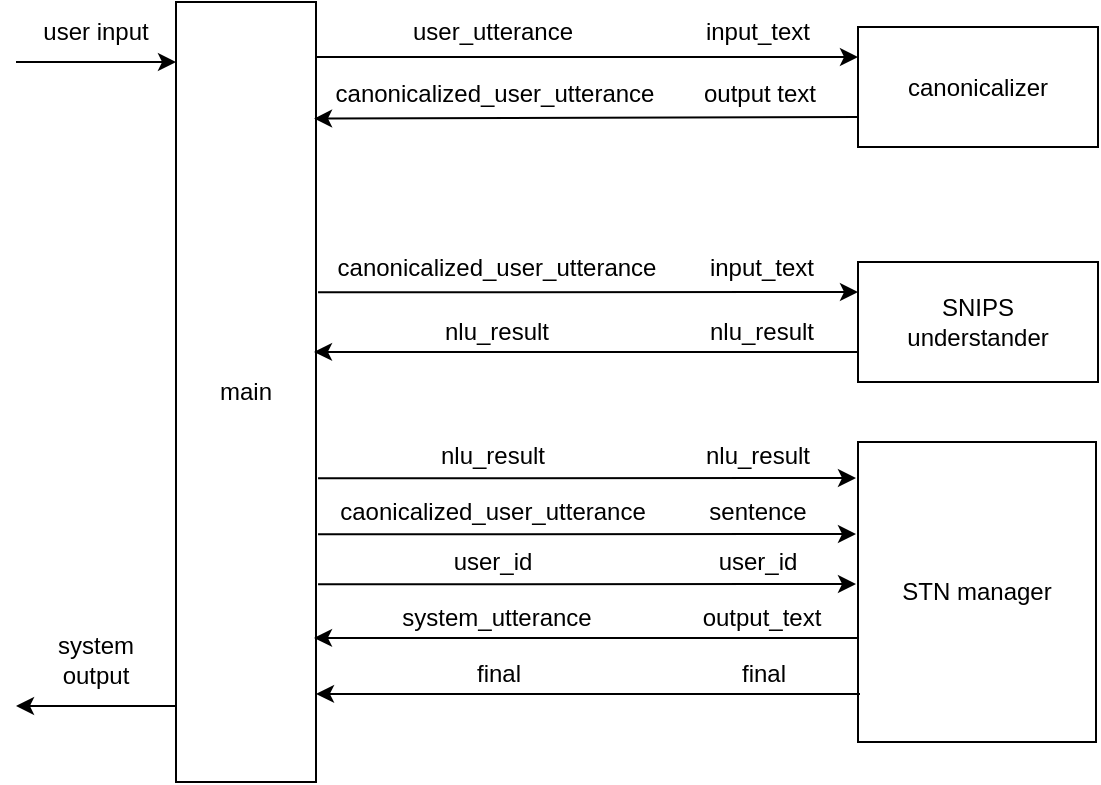 <mxfile version="20.2.3" type="device"><diagram id="0jzvoz7xoONC1ta8vLtH" name="ページ1"><mxGraphModel dx="781" dy="514" grid="1" gridSize="10" guides="1" tooltips="1" connect="1" arrows="1" fold="1" page="1" pageScale="1" pageWidth="827" pageHeight="1169" math="0" shadow="0"><root><mxCell id="0"/><mxCell id="1" parent="0"/><mxCell id="6nG_dfres4fqL1OyFaTb-1" value="main" style="rounded=0;whiteSpace=wrap;html=1;" parent="1" vertex="1"><mxGeometry x="230" y="140" width="70" height="390" as="geometry"/></mxCell><mxCell id="6nG_dfres4fqL1OyFaTb-2" value="canonicalizer" style="rounded=0;whiteSpace=wrap;html=1;" parent="1" vertex="1"><mxGeometry x="571" y="152.5" width="120" height="60" as="geometry"/></mxCell><mxCell id="6nG_dfres4fqL1OyFaTb-3" value="SNIPS &lt;br&gt;understander" style="rounded=0;whiteSpace=wrap;html=1;" parent="1" vertex="1"><mxGeometry x="571" y="270" width="120" height="60" as="geometry"/></mxCell><mxCell id="6nG_dfres4fqL1OyFaTb-4" value="STN manager" style="rounded=0;whiteSpace=wrap;html=1;" parent="1" vertex="1"><mxGeometry x="571" y="360" width="119" height="150" as="geometry"/></mxCell><mxCell id="6nG_dfres4fqL1OyFaTb-5" value="" style="endArrow=classic;html=1;rounded=0;exitX=0.996;exitY=0.141;exitDx=0;exitDy=0;exitPerimeter=0;entryX=0;entryY=0.25;entryDx=0;entryDy=0;" parent="1" target="6nG_dfres4fqL1OyFaTb-2" edge="1"><mxGeometry width="50" height="50" relative="1" as="geometry"><mxPoint x="299.72" y="167.49" as="sourcePoint"/><mxPoint x="570" y="162.5" as="targetPoint"/></mxGeometry></mxCell><mxCell id="6nG_dfres4fqL1OyFaTb-6" value="" style="endArrow=classic;html=1;rounded=0;exitX=0;exitY=0.75;exitDx=0;exitDy=0;entryX=0.986;entryY=0.22;entryDx=0;entryDy=0;entryPerimeter=0;" parent="1" source="6nG_dfres4fqL1OyFaTb-2" edge="1"><mxGeometry width="50" height="50" relative="1" as="geometry"><mxPoint x="301.03" y="259.68" as="sourcePoint"/><mxPoint x="299.02" y="198.3" as="targetPoint"/></mxGeometry></mxCell><mxCell id="6nG_dfres4fqL1OyFaTb-7" value="" style="endArrow=classic;html=1;rounded=0;exitX=1.029;exitY=0.178;exitDx=0;exitDy=0;exitPerimeter=0;entryX=0;entryY=0.25;entryDx=0;entryDy=0;" parent="1" target="6nG_dfres4fqL1OyFaTb-3" edge="1"><mxGeometry width="50" height="50" relative="1" as="geometry"><mxPoint x="301.03" y="285.18" as="sourcePoint"/><mxPoint x="429" y="285" as="targetPoint"/></mxGeometry></mxCell><mxCell id="6nG_dfres4fqL1OyFaTb-8" value="" style="endArrow=classic;html=1;rounded=0;exitX=0;exitY=0.75;exitDx=0;exitDy=0;entryX=1;entryY=0.274;entryDx=0;entryDy=0;entryPerimeter=0;" parent="1" source="6nG_dfres4fqL1OyFaTb-3" edge="1"><mxGeometry width="50" height="50" relative="1" as="geometry"><mxPoint x="429" y="315" as="sourcePoint"/><mxPoint x="299" y="314.94" as="targetPoint"/></mxGeometry></mxCell><mxCell id="6nG_dfres4fqL1OyFaTb-9" value="" style="endArrow=classic;html=1;rounded=0;exitX=1.029;exitY=0.178;exitDx=0;exitDy=0;exitPerimeter=0;" parent="1" edge="1"><mxGeometry width="50" height="50" relative="1" as="geometry"><mxPoint x="301.03" y="378.18" as="sourcePoint"/><mxPoint x="570" y="378" as="targetPoint"/></mxGeometry></mxCell><mxCell id="6nG_dfres4fqL1OyFaTb-11" value="" style="endArrow=classic;html=1;rounded=0;entryX=0;entryY=0.25;entryDx=0;entryDy=0;" parent="1" edge="1"><mxGeometry width="50" height="50" relative="1" as="geometry"><mxPoint x="150" y="170" as="sourcePoint"/><mxPoint x="230" y="170" as="targetPoint"/></mxGeometry></mxCell><mxCell id="6nG_dfres4fqL1OyFaTb-12" value="" style="endArrow=classic;html=1;rounded=0;exitX=0;exitY=0.75;exitDx=0;exitDy=0;" parent="1" edge="1"><mxGeometry width="50" height="50" relative="1" as="geometry"><mxPoint x="230" y="492" as="sourcePoint"/><mxPoint x="150" y="492" as="targetPoint"/></mxGeometry></mxCell><mxCell id="W3RRk2SyyBqXtN76rQBY-1" value="user input" style="text;html=1;strokeColor=none;fillColor=none;align=center;verticalAlign=middle;whiteSpace=wrap;rounded=0;" parent="1" vertex="1"><mxGeometry x="160" y="140" width="60" height="30" as="geometry"/></mxCell><mxCell id="W3RRk2SyyBqXtN76rQBY-3" value="system output" style="text;html=1;strokeColor=none;fillColor=none;align=center;verticalAlign=middle;whiteSpace=wrap;rounded=0;" parent="1" vertex="1"><mxGeometry x="160" y="454" width="60" height="30" as="geometry"/></mxCell><mxCell id="iua9zefK4cCjFermVdLk-1" value="input_text" style="text;html=1;strokeColor=none;fillColor=none;align=center;verticalAlign=middle;whiteSpace=wrap;rounded=0;" parent="1" vertex="1"><mxGeometry x="491" y="140" width="60" height="30" as="geometry"/></mxCell><mxCell id="iua9zefK4cCjFermVdLk-2" value="user_utterance" style="text;html=1;strokeColor=none;fillColor=none;align=center;verticalAlign=middle;whiteSpace=wrap;rounded=0;" parent="1" vertex="1"><mxGeometry x="346" y="143.5" width="85" height="23" as="geometry"/></mxCell><mxCell id="iua9zefK4cCjFermVdLk-3" value="canonicalized_user_utterance" style="text;html=1;strokeColor=none;fillColor=none;align=center;verticalAlign=middle;whiteSpace=wrap;rounded=0;" parent="1" vertex="1"><mxGeometry x="347" y="174.5" width="85" height="23" as="geometry"/></mxCell><mxCell id="iua9zefK4cCjFermVdLk-4" value="output text" style="text;html=1;strokeColor=none;fillColor=none;align=center;verticalAlign=middle;whiteSpace=wrap;rounded=0;" parent="1" vertex="1"><mxGeometry x="492" y="171" width="60" height="30" as="geometry"/></mxCell><mxCell id="iua9zefK4cCjFermVdLk-5" value="canonicalized_user_utterance" style="text;html=1;strokeColor=none;fillColor=none;align=center;verticalAlign=middle;whiteSpace=wrap;rounded=0;" parent="1" vertex="1"><mxGeometry x="348" y="261" width="85" height="23" as="geometry"/></mxCell><mxCell id="iua9zefK4cCjFermVdLk-6" value="input_text" style="text;html=1;strokeColor=none;fillColor=none;align=center;verticalAlign=middle;whiteSpace=wrap;rounded=0;" parent="1" vertex="1"><mxGeometry x="493" y="257.5" width="60" height="30" as="geometry"/></mxCell><mxCell id="iua9zefK4cCjFermVdLk-7" value="nlu_result" style="text;html=1;strokeColor=none;fillColor=none;align=center;verticalAlign=middle;whiteSpace=wrap;rounded=0;" parent="1" vertex="1"><mxGeometry x="348" y="293" width="85" height="23" as="geometry"/></mxCell><mxCell id="iua9zefK4cCjFermVdLk-8" value="nlu_result" style="text;html=1;strokeColor=none;fillColor=none;align=center;verticalAlign=middle;whiteSpace=wrap;rounded=0;" parent="1" vertex="1"><mxGeometry x="493" y="289.5" width="60" height="30" as="geometry"/></mxCell><mxCell id="iua9zefK4cCjFermVdLk-9" value="nlu_result" style="text;html=1;strokeColor=none;fillColor=none;align=center;verticalAlign=middle;whiteSpace=wrap;rounded=0;" parent="1" vertex="1"><mxGeometry x="346" y="355.5" width="85" height="23" as="geometry"/></mxCell><mxCell id="iua9zefK4cCjFermVdLk-10" value="nlu_result" style="text;html=1;strokeColor=none;fillColor=none;align=center;verticalAlign=middle;whiteSpace=wrap;rounded=0;" parent="1" vertex="1"><mxGeometry x="491" y="352" width="60" height="30" as="geometry"/></mxCell><mxCell id="iua9zefK4cCjFermVdLk-11" value="" style="endArrow=classic;html=1;rounded=0;exitX=1.029;exitY=0.178;exitDx=0;exitDy=0;exitPerimeter=0;" parent="1" edge="1"><mxGeometry width="50" height="50" relative="1" as="geometry"><mxPoint x="301.03" y="406.18" as="sourcePoint"/><mxPoint x="570" y="406.0" as="targetPoint"/></mxGeometry></mxCell><mxCell id="iua9zefK4cCjFermVdLk-12" value="caonicalized_user_utterance" style="text;html=1;strokeColor=none;fillColor=none;align=center;verticalAlign=middle;whiteSpace=wrap;rounded=0;" parent="1" vertex="1"><mxGeometry x="346" y="383.5" width="85" height="23" as="geometry"/></mxCell><mxCell id="iua9zefK4cCjFermVdLk-13" value="sentence" style="text;html=1;strokeColor=none;fillColor=none;align=center;verticalAlign=middle;whiteSpace=wrap;rounded=0;" parent="1" vertex="1"><mxGeometry x="491" y="380" width="60" height="30" as="geometry"/></mxCell><mxCell id="iua9zefK4cCjFermVdLk-14" value="user_id" style="text;html=1;strokeColor=none;fillColor=none;align=center;verticalAlign=middle;whiteSpace=wrap;rounded=0;" parent="1" vertex="1"><mxGeometry x="346" y="408.5" width="85" height="23" as="geometry"/></mxCell><mxCell id="iua9zefK4cCjFermVdLk-15" value="" style="endArrow=classic;html=1;rounded=0;exitX=1.029;exitY=0.178;exitDx=0;exitDy=0;exitPerimeter=0;" parent="1" edge="1"><mxGeometry width="50" height="50" relative="1" as="geometry"><mxPoint x="301.03" y="431.18" as="sourcePoint"/><mxPoint x="570" y="431.0" as="targetPoint"/></mxGeometry></mxCell><mxCell id="iua9zefK4cCjFermVdLk-16" value="user_id" style="text;html=1;strokeColor=none;fillColor=none;align=center;verticalAlign=middle;whiteSpace=wrap;rounded=0;" parent="1" vertex="1"><mxGeometry x="491" y="405" width="60" height="30" as="geometry"/></mxCell><mxCell id="iua9zefK4cCjFermVdLk-17" value="system_utterance" style="text;html=1;strokeColor=none;fillColor=none;align=center;verticalAlign=middle;whiteSpace=wrap;rounded=0;" parent="1" vertex="1"><mxGeometry x="348" y="436" width="85" height="23" as="geometry"/></mxCell><mxCell id="iua9zefK4cCjFermVdLk-18" value="output_text" style="text;html=1;strokeColor=none;fillColor=none;align=center;verticalAlign=middle;whiteSpace=wrap;rounded=0;" parent="1" vertex="1"><mxGeometry x="493" y="432.5" width="60" height="30" as="geometry"/></mxCell><mxCell id="iua9zefK4cCjFermVdLk-19" value="" style="endArrow=classic;html=1;rounded=0;exitX=0;exitY=0.75;exitDx=0;exitDy=0;entryX=1;entryY=0.274;entryDx=0;entryDy=0;entryPerimeter=0;" parent="1" edge="1"><mxGeometry width="50" height="50" relative="1" as="geometry"><mxPoint x="571" y="458" as="sourcePoint"/><mxPoint x="299" y="457.94" as="targetPoint"/></mxGeometry></mxCell><mxCell id="iua9zefK4cCjFermVdLk-20" value="final" style="text;html=1;strokeColor=none;fillColor=none;align=center;verticalAlign=middle;whiteSpace=wrap;rounded=0;" parent="1" vertex="1"><mxGeometry x="349" y="464" width="85" height="23" as="geometry"/></mxCell><mxCell id="iua9zefK4cCjFermVdLk-21" value="final" style="text;html=1;strokeColor=none;fillColor=none;align=center;verticalAlign=middle;whiteSpace=wrap;rounded=0;" parent="1" vertex="1"><mxGeometry x="494" y="460.5" width="60" height="30" as="geometry"/></mxCell><mxCell id="iua9zefK4cCjFermVdLk-22" value="" style="endArrow=classic;html=1;rounded=0;exitX=0;exitY=0.75;exitDx=0;exitDy=0;entryX=1;entryY=0.274;entryDx=0;entryDy=0;entryPerimeter=0;" parent="1" edge="1"><mxGeometry width="50" height="50" relative="1" as="geometry"><mxPoint x="572" y="486" as="sourcePoint"/><mxPoint x="300" y="485.94" as="targetPoint"/></mxGeometry></mxCell></root></mxGraphModel></diagram></mxfile>